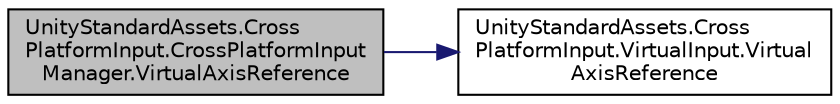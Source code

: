 digraph "UnityStandardAssets.CrossPlatformInput.CrossPlatformInputManager.VirtualAxisReference"
{
 // LATEX_PDF_SIZE
  edge [fontname="Helvetica",fontsize="10",labelfontname="Helvetica",labelfontsize="10"];
  node [fontname="Helvetica",fontsize="10",shape=record];
  rankdir="LR";
  Node43 [label="UnityStandardAssets.Cross\lPlatformInput.CrossPlatformInput\lManager.VirtualAxisReference",height=0.2,width=0.4,color="black", fillcolor="grey75", style="filled", fontcolor="black",tooltip=" "];
  Node43 -> Node44 [color="midnightblue",fontsize="10",style="solid",fontname="Helvetica"];
  Node44 [label="UnityStandardAssets.Cross\lPlatformInput.VirtualInput.Virtual\lAxisReference",height=0.2,width=0.4,color="black", fillcolor="white", style="filled",URL="$class_unity_standard_assets_1_1_cross_platform_input_1_1_virtual_input.html#af19a8841bf61b55baa6d791a82f67cdd",tooltip=" "];
}
